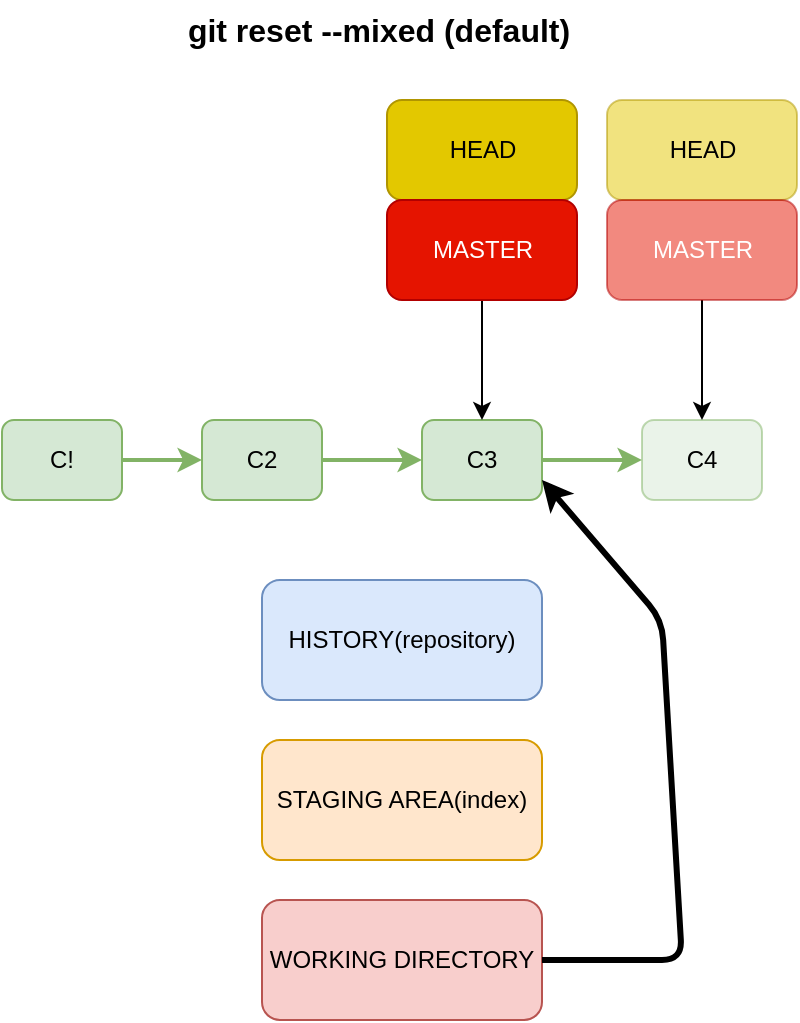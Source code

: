 <mxfile>
    <diagram id="cNLSDvFzJuxcFUiGx43U" name="Page-1">
        <mxGraphModel dx="702" dy="563" grid="1" gridSize="10" guides="1" tooltips="1" connect="1" arrows="1" fold="1" page="1" pageScale="1" pageWidth="850" pageHeight="1100" math="0" shadow="0">
            <root>
                <mxCell id="0"/>
                <mxCell id="1" parent="0"/>
                <mxCell id="2" value="HISTORY(repository)" style="rounded=1;whiteSpace=wrap;html=1;fillColor=#dae8fc;strokeColor=#6c8ebf;" vertex="1" parent="1">
                    <mxGeometry x="260" y="300" width="140" height="60" as="geometry"/>
                </mxCell>
                <mxCell id="3" value="WORKING DIRECTORY" style="rounded=1;whiteSpace=wrap;html=1;fillColor=#f8cecc;strokeColor=#b85450;" vertex="1" parent="1">
                    <mxGeometry x="260" y="460" width="140" height="60" as="geometry"/>
                </mxCell>
                <mxCell id="4" value="STAGING AREA(index)" style="rounded=1;whiteSpace=wrap;html=1;fillColor=#ffe6cc;strokeColor=#d79b00;" vertex="1" parent="1">
                    <mxGeometry x="260" y="380" width="140" height="60" as="geometry"/>
                </mxCell>
                <mxCell id="5" value="" style="edgeStyle=none;html=1;fillColor=#d5e8d4;strokeColor=#82b366;strokeWidth=2;" edge="1" parent="1" source="6" target="11">
                    <mxGeometry relative="1" as="geometry"/>
                </mxCell>
                <mxCell id="6" value="C!" style="rounded=1;whiteSpace=wrap;html=1;fillColor=#d5e8d4;strokeColor=#82b366;" vertex="1" parent="1">
                    <mxGeometry x="130" y="220" width="60" height="40" as="geometry"/>
                </mxCell>
                <mxCell id="7" value="C4" style="rounded=1;whiteSpace=wrap;html=1;fillColor=#d5e8d4;strokeColor=#82b366;opacity=50;" vertex="1" parent="1">
                    <mxGeometry x="450" y="220" width="60" height="40" as="geometry"/>
                </mxCell>
                <mxCell id="8" value="" style="edgeStyle=none;html=1;fillColor=#d5e8d4;strokeColor=#82b366;strokeWidth=2;" edge="1" parent="1" source="9" target="7">
                    <mxGeometry relative="1" as="geometry"/>
                </mxCell>
                <mxCell id="9" value="C3" style="rounded=1;whiteSpace=wrap;html=1;fillColor=#d5e8d4;strokeColor=#82b366;" vertex="1" parent="1">
                    <mxGeometry x="340" y="220" width="60" height="40" as="geometry"/>
                </mxCell>
                <mxCell id="10" value="" style="edgeStyle=none;html=1;fillColor=#d5e8d4;strokeColor=#82b366;strokeWidth=2;" edge="1" parent="1" source="11" target="9">
                    <mxGeometry relative="1" as="geometry"/>
                </mxCell>
                <mxCell id="11" value="C2" style="rounded=1;whiteSpace=wrap;html=1;fillColor=#d5e8d4;strokeColor=#82b366;" vertex="1" parent="1">
                    <mxGeometry x="230" y="220" width="60" height="40" as="geometry"/>
                </mxCell>
                <mxCell id="12" value="git reset --mixed (default)" style="text;html=1;align=center;verticalAlign=middle;resizable=0;points=[];autosize=1;strokeColor=none;fillColor=none;fontSize=16;fontStyle=1" vertex="1" parent="1">
                    <mxGeometry x="217.5" y="10" width="200" height="30" as="geometry"/>
                </mxCell>
                <mxCell id="13" value="HEAD" style="rounded=1;whiteSpace=wrap;html=1;fillColor=#e3c800;fontColor=#000000;strokeColor=#B09500;" vertex="1" parent="1">
                    <mxGeometry x="322.5" y="60" width="95" height="50" as="geometry"/>
                </mxCell>
                <mxCell id="14" value="" style="edgeStyle=none;html=1;" edge="1" parent="1" source="15" target="9">
                    <mxGeometry relative="1" as="geometry"/>
                </mxCell>
                <mxCell id="15" value="MASTER" style="rounded=1;whiteSpace=wrap;html=1;fillColor=#e51400;fontColor=#ffffff;strokeColor=#B20000;" vertex="1" parent="1">
                    <mxGeometry x="322.5" y="110" width="95" height="50" as="geometry"/>
                </mxCell>
                <mxCell id="16" value="HEAD" style="rounded=1;whiteSpace=wrap;html=1;fillColor=#e3c800;fontColor=#000000;strokeColor=#B09500;opacity=50;" vertex="1" parent="1">
                    <mxGeometry x="432.5" y="60" width="95" height="50" as="geometry"/>
                </mxCell>
                <mxCell id="17" value="" style="edgeStyle=none;textOpacity=50;fontSize=2;" edge="1" parent="1" source="18" target="7">
                    <mxGeometry relative="1" as="geometry"/>
                </mxCell>
                <mxCell id="18" value="MASTER" style="rounded=1;whiteSpace=wrap;html=1;fillColor=#e51400;fontColor=#ffffff;strokeColor=#B20000;opacity=50;" vertex="1" parent="1">
                    <mxGeometry x="432.5" y="110" width="95" height="50" as="geometry"/>
                </mxCell>
                <mxCell id="19" value="" style="endArrow=classic;html=1;entryX=1;entryY=0.75;entryDx=0;entryDy=0;exitX=1;exitY=0.5;exitDx=0;exitDy=0;strokeWidth=3;" edge="1" parent="1" target="9" source="3">
                    <mxGeometry width="50" height="50" relative="1" as="geometry">
                        <mxPoint x="460" y="510" as="sourcePoint"/>
                        <mxPoint x="480" y="330" as="targetPoint"/>
                        <Array as="points">
                            <mxPoint x="470" y="490"/>
                            <mxPoint x="460" y="320"/>
                        </Array>
                    </mxGeometry>
                </mxCell>
            </root>
        </mxGraphModel>
    </diagram>
</mxfile>